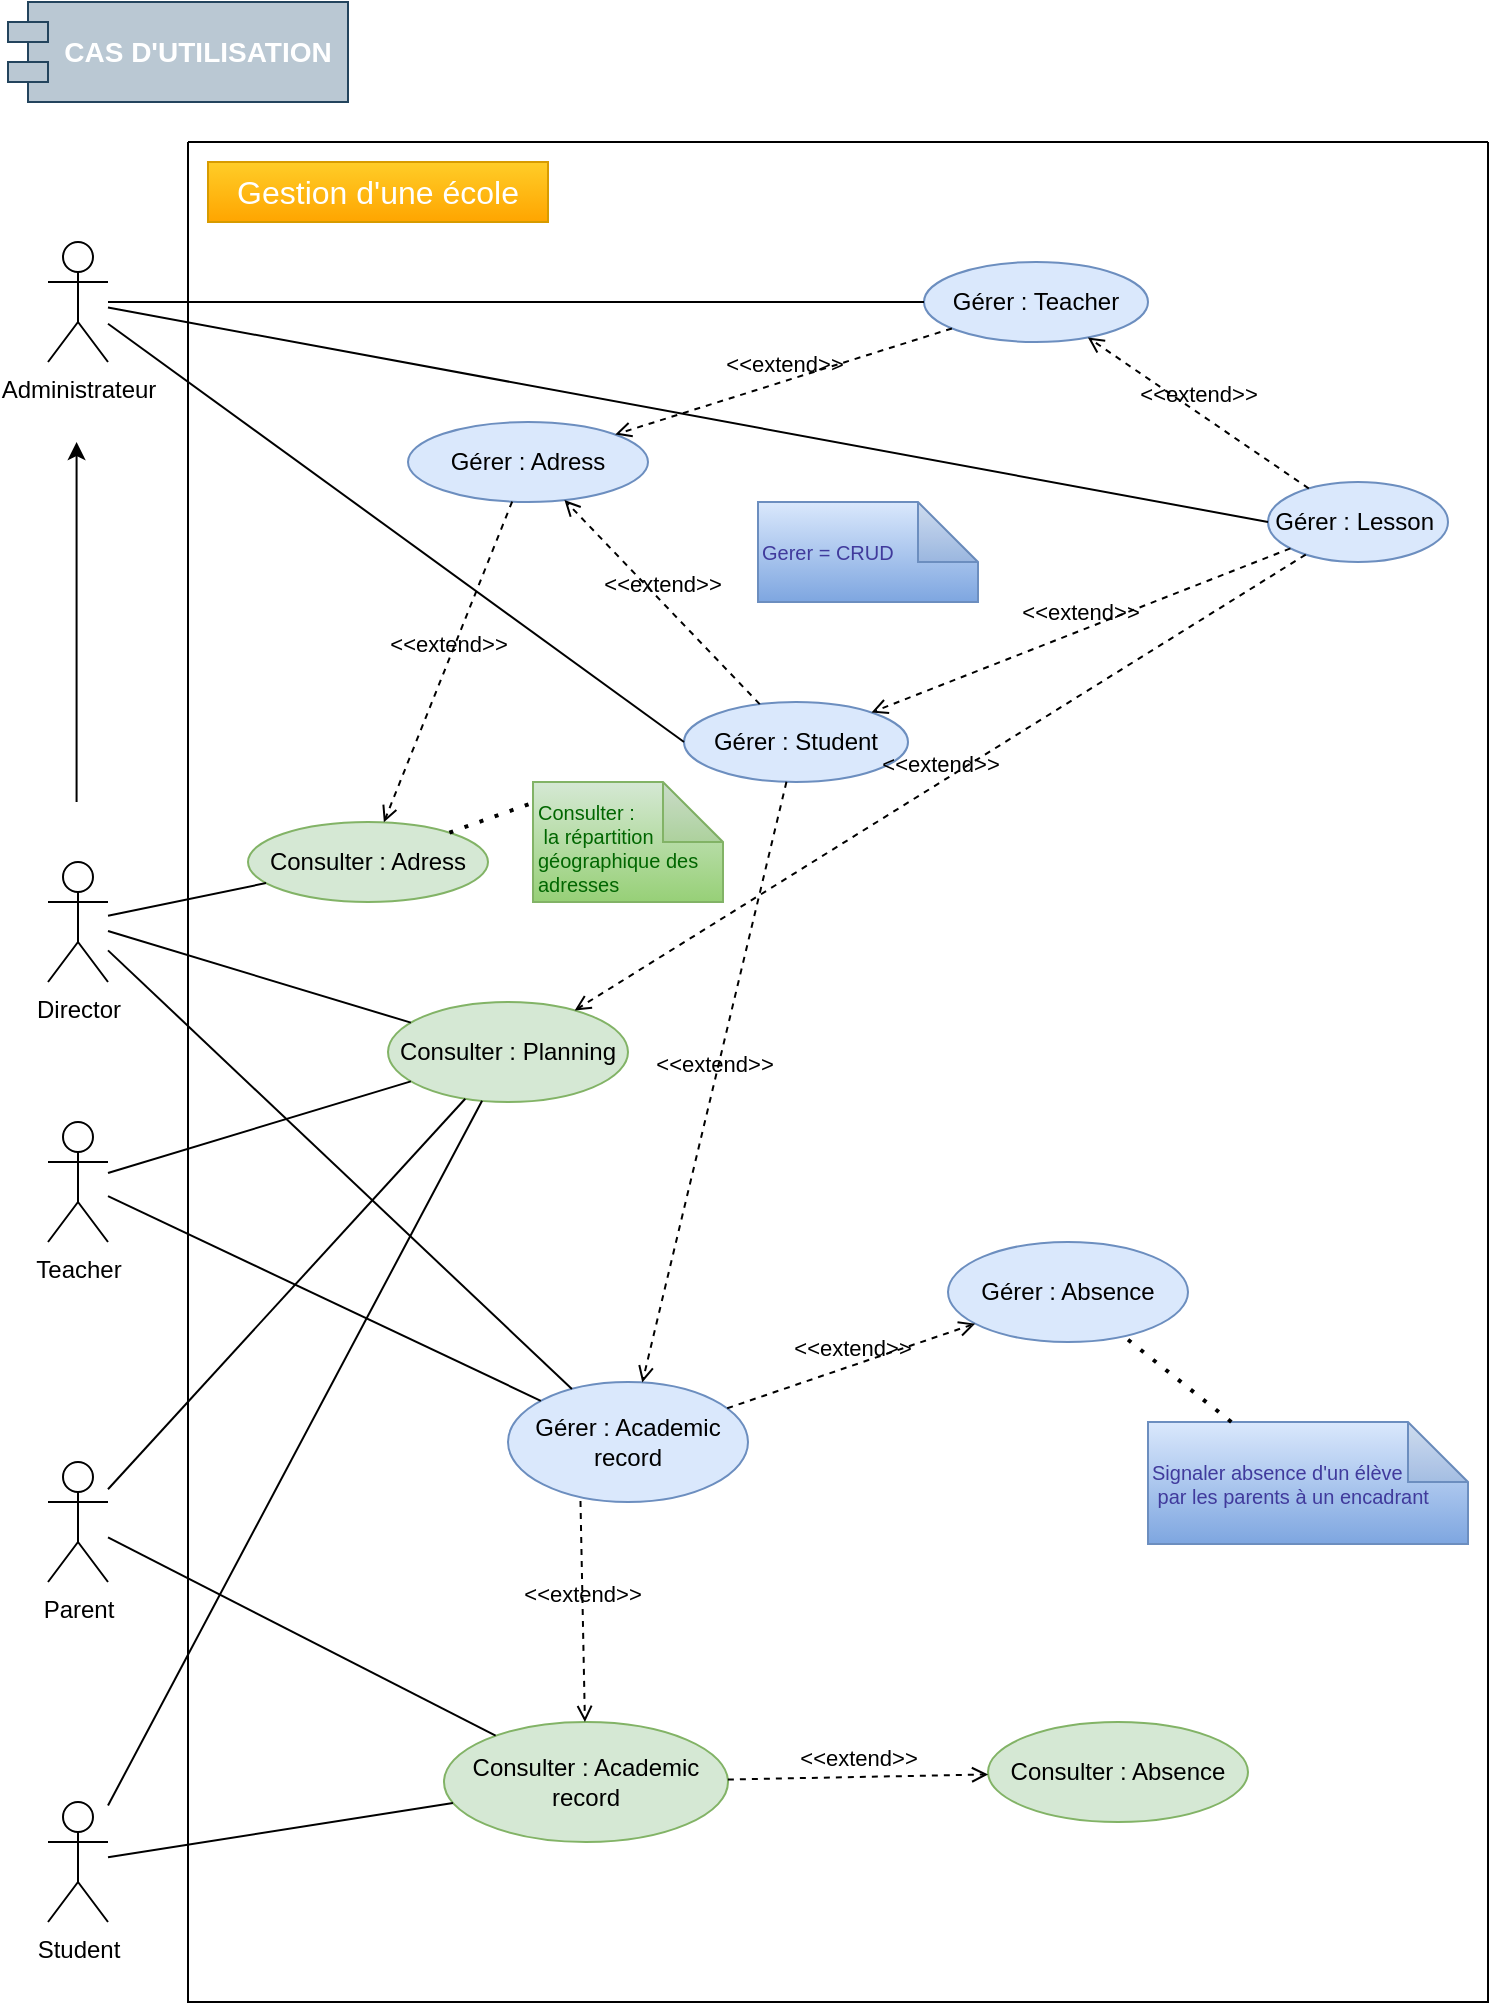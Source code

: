 <mxfile version="24.7.6">
  <diagram name="Page-1" id="xSsWnWOYuInUAKU0IP5L">
    <mxGraphModel dx="2418" dy="998" grid="1" gridSize="10" guides="1" tooltips="1" connect="1" arrows="1" fold="1" page="1" pageScale="1" pageWidth="827" pageHeight="1169" math="0" shadow="0">
      <root>
        <mxCell id="0" />
        <mxCell id="1" parent="0" />
        <mxCell id="7M7bJ6c1Jg54Ehi1CCmJ-1" value="Administrateur" style="shape=umlActor;verticalLabelPosition=bottom;verticalAlign=top;html=1;" parent="1" vertex="1">
          <mxGeometry x="30" y="130" width="30" height="60" as="geometry" />
        </mxCell>
        <mxCell id="7M7bJ6c1Jg54Ehi1CCmJ-2" value="&lt;div style=&quot;font-size: 14px;&quot;&gt;&lt;span style=&quot;background-color: initial;&quot;&gt;CAS D&#39;UTILISATION&lt;/span&gt;&lt;br&gt;&lt;/div&gt;" style="shape=module;align=left;spacingLeft=20;align=center;verticalAlign=middle;whiteSpace=wrap;html=1;fillColor=#bac8d3;strokeColor=#23445d;fontStyle=1;fontColor=#ffffff;fontSize=14;" parent="1" vertex="1">
          <mxGeometry x="10" y="10" width="170" height="50" as="geometry" />
        </mxCell>
        <mxCell id="LzV69qebvS1yH9auH7Qv-1" value="" style="swimlane;startSize=0;fontSize=13;" parent="1" vertex="1">
          <mxGeometry x="100" y="80" width="650" height="930" as="geometry" />
        </mxCell>
        <mxCell id="LzV69qebvS1yH9auH7Qv-2" value="&lt;font style=&quot;font-size: 16px;&quot;&gt;Gestion d&#39;une école&lt;/font&gt;" style="html=1;whiteSpace=wrap;fontSize=16;fillColor=#ffcd28;gradientColor=#ffa500;strokeColor=#d79b00;fontColor=#ffffff;" parent="LzV69qebvS1yH9auH7Qv-1" vertex="1">
          <mxGeometry x="10" y="10" width="170" height="30" as="geometry" />
        </mxCell>
        <mxCell id="LzV69qebvS1yH9auH7Qv-5" value="Gérer : Student" style="ellipse;whiteSpace=wrap;html=1;fillColor=#dae8fc;strokeColor=#6c8ebf;" parent="LzV69qebvS1yH9auH7Qv-1" vertex="1">
          <mxGeometry x="248" y="280" width="112" height="40" as="geometry" />
        </mxCell>
        <mxCell id="LzV69qebvS1yH9auH7Qv-6" value="Gérer : Teacher" style="ellipse;whiteSpace=wrap;html=1;fillColor=#dae8fc;strokeColor=#6c8ebf;" parent="LzV69qebvS1yH9auH7Qv-1" vertex="1">
          <mxGeometry x="368" y="60" width="112" height="40" as="geometry" />
        </mxCell>
        <mxCell id="LzV69qebvS1yH9auH7Qv-7" value="Gérer : Lesson&amp;nbsp;" style="ellipse;whiteSpace=wrap;html=1;fillColor=#dae8fc;strokeColor=#6c8ebf;" parent="LzV69qebvS1yH9auH7Qv-1" vertex="1">
          <mxGeometry x="540" y="170" width="90" height="40" as="geometry" />
        </mxCell>
        <mxCell id="LzV69qebvS1yH9auH7Qv-24" value="Consulter : Planning" style="ellipse;whiteSpace=wrap;html=1;fillColor=#d5e8d4;strokeColor=#82b366;" parent="LzV69qebvS1yH9auH7Qv-1" vertex="1">
          <mxGeometry x="100" y="430" width="120" height="50" as="geometry" />
        </mxCell>
        <mxCell id="LzV69qebvS1yH9auH7Qv-28" value="Gérer : Adress" style="ellipse;whiteSpace=wrap;html=1;fillColor=#dae8fc;strokeColor=#6c8ebf;" parent="LzV69qebvS1yH9auH7Qv-1" vertex="1">
          <mxGeometry x="110" y="140" width="120" height="40" as="geometry" />
        </mxCell>
        <mxCell id="LzV69qebvS1yH9auH7Qv-33" value="Consulter : Adress" style="ellipse;whiteSpace=wrap;html=1;fillColor=#d5e8d4;strokeColor=#82b366;" parent="LzV69qebvS1yH9auH7Qv-1" vertex="1">
          <mxGeometry x="30" y="340" width="120" height="40" as="geometry" />
        </mxCell>
        <mxCell id="LzV69qebvS1yH9auH7Qv-43" value="Consulter :&lt;br&gt;&amp;nbsp;la répartition géographique des adresses" style="shape=note;whiteSpace=wrap;html=1;backgroundOutline=1;darkOpacity=0.05;fillColor=#d5e8d4;strokeColor=#82b366;fontSize=10;align=left;verticalAlign=bottom;gradientColor=#97d077;fontColor=#006600;" parent="LzV69qebvS1yH9auH7Qv-1" vertex="1">
          <mxGeometry x="172.5" y="320" width="95" height="60" as="geometry" />
        </mxCell>
        <mxCell id="LzV69qebvS1yH9auH7Qv-44" value="" style="endArrow=none;dashed=1;html=1;dashPattern=1 3;strokeWidth=2;rounded=0;entryX=0.026;entryY=0.158;entryDx=0;entryDy=0;entryPerimeter=0;" parent="LzV69qebvS1yH9auH7Qv-1" source="LzV69qebvS1yH9auH7Qv-33" target="LzV69qebvS1yH9auH7Qv-43" edge="1">
          <mxGeometry width="50" height="50" relative="1" as="geometry">
            <mxPoint x="130" y="330" as="sourcePoint" />
            <mxPoint x="180" y="280" as="targetPoint" />
          </mxGeometry>
        </mxCell>
        <mxCell id="LzV69qebvS1yH9auH7Qv-72" value="Gerer = CRUD" style="shape=note;whiteSpace=wrap;html=1;backgroundOutline=1;darkOpacity=0.05;fillColor=#dae8fc;strokeColor=#6c8ebf;fontSize=10;align=left;verticalAlign=middle;gradientColor=#7ea6e0;fontColor=#403a9c;" parent="LzV69qebvS1yH9auH7Qv-1" vertex="1">
          <mxGeometry x="285" y="180" width="110" height="50" as="geometry" />
        </mxCell>
        <mxCell id="CR2xmAWn75q8aSXCvhUn-5" value="Consulter : Academic record" style="ellipse;whiteSpace=wrap;html=1;fillColor=#d5e8d4;strokeColor=#82b366;" parent="LzV69qebvS1yH9auH7Qv-1" vertex="1">
          <mxGeometry x="128" y="790" width="142" height="60" as="geometry" />
        </mxCell>
        <mxCell id="CR2xmAWn75q8aSXCvhUn-8" value="Gérer : Academic record" style="ellipse;whiteSpace=wrap;html=1;fillColor=#dae8fc;strokeColor=#6c8ebf;" parent="LzV69qebvS1yH9auH7Qv-1" vertex="1">
          <mxGeometry x="160" y="620" width="120" height="60" as="geometry" />
        </mxCell>
        <mxCell id="CR2xmAWn75q8aSXCvhUn-10" value="&amp;lt;&amp;lt;extend&amp;gt;&amp;gt;" style="html=1;verticalAlign=bottom;labelBackgroundColor=none;endArrow=open;endFill=0;dashed=1;rounded=0;exitX=0.302;exitY=0.991;exitDx=0;exitDy=0;exitPerimeter=0;" parent="LzV69qebvS1yH9auH7Qv-1" source="CR2xmAWn75q8aSXCvhUn-8" target="CR2xmAWn75q8aSXCvhUn-5" edge="1">
          <mxGeometry width="160" relative="1" as="geometry">
            <mxPoint x="350" y="710" as="sourcePoint" />
            <mxPoint x="510" y="710" as="targetPoint" />
          </mxGeometry>
        </mxCell>
        <mxCell id="CR2xmAWn75q8aSXCvhUn-11" value="&amp;lt;&amp;lt;extend&amp;gt;&amp;gt;" style="html=1;verticalAlign=bottom;labelBackgroundColor=none;endArrow=open;endFill=0;dashed=1;rounded=0;" parent="LzV69qebvS1yH9auH7Qv-1" source="LzV69qebvS1yH9auH7Qv-5" target="CR2xmAWn75q8aSXCvhUn-8" edge="1">
          <mxGeometry width="160" relative="1" as="geometry">
            <mxPoint x="320" y="350" as="sourcePoint" />
            <mxPoint x="480" y="350" as="targetPoint" />
          </mxGeometry>
        </mxCell>
        <mxCell id="CR2xmAWn75q8aSXCvhUn-12" value="&amp;lt;&amp;lt;extend&amp;gt;&amp;gt;" style="html=1;verticalAlign=bottom;labelBackgroundColor=none;endArrow=open;endFill=0;dashed=1;rounded=0;" parent="LzV69qebvS1yH9auH7Qv-1" source="LzV69qebvS1yH9auH7Qv-6" target="LzV69qebvS1yH9auH7Qv-28" edge="1">
          <mxGeometry width="160" relative="1" as="geometry">
            <mxPoint x="160" y="260" as="sourcePoint" />
            <mxPoint x="320" y="260" as="targetPoint" />
          </mxGeometry>
        </mxCell>
        <mxCell id="CR2xmAWn75q8aSXCvhUn-13" value="&amp;lt;&amp;lt;extend&amp;gt;&amp;gt;" style="html=1;verticalAlign=bottom;labelBackgroundColor=none;endArrow=open;endFill=0;dashed=1;rounded=0;" parent="LzV69qebvS1yH9auH7Qv-1" source="LzV69qebvS1yH9auH7Qv-7" target="LzV69qebvS1yH9auH7Qv-6" edge="1">
          <mxGeometry width="160" relative="1" as="geometry">
            <mxPoint x="290" y="116" as="sourcePoint" />
            <mxPoint x="190" y="173" as="targetPoint" />
          </mxGeometry>
        </mxCell>
        <mxCell id="CR2xmAWn75q8aSXCvhUn-14" value="&amp;lt;&amp;lt;extend&amp;gt;&amp;gt;" style="html=1;verticalAlign=bottom;labelBackgroundColor=none;endArrow=open;endFill=0;dashed=1;rounded=0;" parent="LzV69qebvS1yH9auH7Qv-1" source="LzV69qebvS1yH9auH7Qv-7" target="LzV69qebvS1yH9auH7Qv-5" edge="1">
          <mxGeometry width="160" relative="1" as="geometry">
            <mxPoint x="480" y="230" as="sourcePoint" />
            <mxPoint x="380" y="287" as="targetPoint" />
          </mxGeometry>
        </mxCell>
        <mxCell id="CR2xmAWn75q8aSXCvhUn-15" value="&amp;lt;&amp;lt;extend&amp;gt;&amp;gt;" style="html=1;verticalAlign=bottom;labelBackgroundColor=none;endArrow=open;endFill=0;dashed=1;rounded=0;" parent="LzV69qebvS1yH9auH7Qv-1" source="LzV69qebvS1yH9auH7Qv-5" target="LzV69qebvS1yH9auH7Qv-28" edge="1">
          <mxGeometry width="160" relative="1" as="geometry">
            <mxPoint x="160" y="260" as="sourcePoint" />
            <mxPoint x="320" y="260" as="targetPoint" />
          </mxGeometry>
        </mxCell>
        <mxCell id="CR2xmAWn75q8aSXCvhUn-16" value="&amp;lt;&amp;lt;extend&amp;gt;&amp;gt;" style="html=1;verticalAlign=bottom;labelBackgroundColor=none;endArrow=open;endFill=0;dashed=1;rounded=0;" parent="LzV69qebvS1yH9auH7Qv-1" source="LzV69qebvS1yH9auH7Qv-28" target="LzV69qebvS1yH9auH7Qv-33" edge="1">
          <mxGeometry width="160" relative="1" as="geometry">
            <mxPoint x="190" y="301.5" as="sourcePoint" />
            <mxPoint x="90" y="358.5" as="targetPoint" />
          </mxGeometry>
        </mxCell>
        <mxCell id="CR2xmAWn75q8aSXCvhUn-17" value="&amp;lt;&amp;lt;extend&amp;gt;&amp;gt;" style="html=1;verticalAlign=bottom;labelBackgroundColor=none;endArrow=open;endFill=0;dashed=1;rounded=0;" parent="LzV69qebvS1yH9auH7Qv-1" source="LzV69qebvS1yH9auH7Qv-7" target="LzV69qebvS1yH9auH7Qv-24" edge="1">
          <mxGeometry width="160" relative="1" as="geometry">
            <mxPoint x="470" y="370" as="sourcePoint" />
            <mxPoint x="370" y="427" as="targetPoint" />
          </mxGeometry>
        </mxCell>
        <mxCell id="CR2xmAWn75q8aSXCvhUn-18" value="Gérer : Absence" style="ellipse;whiteSpace=wrap;html=1;fillColor=#dae8fc;strokeColor=#6c8ebf;" parent="LzV69qebvS1yH9auH7Qv-1" vertex="1">
          <mxGeometry x="380" y="550" width="120" height="50" as="geometry" />
        </mxCell>
        <mxCell id="CR2xmAWn75q8aSXCvhUn-19" value="Consulter : Absence" style="ellipse;whiteSpace=wrap;html=1;fillColor=#d5e8d4;strokeColor=#82b366;" parent="LzV69qebvS1yH9auH7Qv-1" vertex="1">
          <mxGeometry x="400" y="790" width="130" height="50" as="geometry" />
        </mxCell>
        <mxCell id="CR2xmAWn75q8aSXCvhUn-24" value="Signaler absence d&#39;un élève&lt;br&gt;&amp;nbsp;par les parents à un encadrant" style="shape=note;whiteSpace=wrap;html=1;backgroundOutline=1;darkOpacity=0.05;fillColor=#dae8fc;strokeColor=#6c8ebf;fontSize=10;align=left;verticalAlign=middle;gradientColor=#7ea6e0;fontColor=#403a9c;" parent="LzV69qebvS1yH9auH7Qv-1" vertex="1">
          <mxGeometry x="480" y="640" width="160" height="61" as="geometry" />
        </mxCell>
        <mxCell id="CR2xmAWn75q8aSXCvhUn-26" value="" style="endArrow=none;dashed=1;html=1;dashPattern=1 3;strokeWidth=2;rounded=0;" parent="LzV69qebvS1yH9auH7Qv-1" source="CR2xmAWn75q8aSXCvhUn-24" target="CR2xmAWn75q8aSXCvhUn-18" edge="1">
          <mxGeometry width="50" height="50" relative="1" as="geometry">
            <mxPoint x="500" y="435" as="sourcePoint" />
            <mxPoint x="550" y="385" as="targetPoint" />
          </mxGeometry>
        </mxCell>
        <mxCell id="CR2xmAWn75q8aSXCvhUn-27" value="&amp;lt;&amp;lt;extend&amp;gt;&amp;gt;" style="html=1;verticalAlign=bottom;labelBackgroundColor=none;endArrow=open;endFill=0;dashed=1;rounded=0;" parent="LzV69qebvS1yH9auH7Qv-1" source="CR2xmAWn75q8aSXCvhUn-8" target="CR2xmAWn75q8aSXCvhUn-18" edge="1">
          <mxGeometry width="160" relative="1" as="geometry">
            <mxPoint x="190" y="640" as="sourcePoint" />
            <mxPoint x="350" y="640" as="targetPoint" />
          </mxGeometry>
        </mxCell>
        <mxCell id="CR2xmAWn75q8aSXCvhUn-28" value="&amp;lt;&amp;lt;extend&amp;gt;&amp;gt;" style="html=1;verticalAlign=bottom;labelBackgroundColor=none;endArrow=open;endFill=0;dashed=1;rounded=0;" parent="LzV69qebvS1yH9auH7Qv-1" source="CR2xmAWn75q8aSXCvhUn-5" target="CR2xmAWn75q8aSXCvhUn-19" edge="1">
          <mxGeometry width="160" relative="1" as="geometry">
            <mxPoint x="285" y="804.64" as="sourcePoint" />
            <mxPoint x="445" y="804.64" as="targetPoint" />
          </mxGeometry>
        </mxCell>
        <mxCell id="LzV69qebvS1yH9auH7Qv-10" value="" style="endArrow=none;html=1;rounded=0;entryX=0;entryY=0.5;entryDx=0;entryDy=0;" parent="1" source="7M7bJ6c1Jg54Ehi1CCmJ-1" target="LzV69qebvS1yH9auH7Qv-5" edge="1">
          <mxGeometry width="50" height="50" relative="1" as="geometry">
            <mxPoint x="308" y="130" as="sourcePoint" />
            <mxPoint x="358" y="180" as="targetPoint" />
          </mxGeometry>
        </mxCell>
        <mxCell id="LzV69qebvS1yH9auH7Qv-11" value="" style="endArrow=none;html=1;rounded=0;entryX=0;entryY=0.5;entryDx=0;entryDy=0;" parent="1" source="7M7bJ6c1Jg54Ehi1CCmJ-1" target="LzV69qebvS1yH9auH7Qv-7" edge="1">
          <mxGeometry width="50" height="50" relative="1" as="geometry">
            <mxPoint x="308" y="150" as="sourcePoint" />
            <mxPoint x="348" y="260" as="targetPoint" />
          </mxGeometry>
        </mxCell>
        <mxCell id="LzV69qebvS1yH9auH7Qv-14" value="" style="endArrow=none;html=1;rounded=0;exitX=0;exitY=0.5;exitDx=0;exitDy=0;" parent="1" source="LzV69qebvS1yH9auH7Qv-6" target="7M7bJ6c1Jg54Ehi1CCmJ-1" edge="1">
          <mxGeometry width="50" height="50" relative="1" as="geometry">
            <mxPoint x="498" y="270" as="sourcePoint" />
            <mxPoint x="358" y="220" as="targetPoint" />
          </mxGeometry>
        </mxCell>
        <mxCell id="LzV69qebvS1yH9auH7Qv-21" value="Student" style="shape=umlActor;verticalLabelPosition=bottom;verticalAlign=top;html=1;" parent="1" vertex="1">
          <mxGeometry x="30" y="910" width="30" height="60" as="geometry" />
        </mxCell>
        <mxCell id="LzV69qebvS1yH9auH7Qv-22" value="Teacher" style="shape=umlActor;verticalLabelPosition=bottom;verticalAlign=top;html=1;" parent="1" vertex="1">
          <mxGeometry x="30" y="570" width="30" height="60" as="geometry" />
        </mxCell>
        <mxCell id="LzV69qebvS1yH9auH7Qv-26" value="" style="endArrow=none;html=1;rounded=0;" parent="1" source="LzV69qebvS1yH9auH7Qv-22" target="LzV69qebvS1yH9auH7Qv-24" edge="1">
          <mxGeometry width="50" height="50" relative="1" as="geometry">
            <mxPoint x="448" y="310" as="sourcePoint" />
            <mxPoint x="498" y="260" as="targetPoint" />
          </mxGeometry>
        </mxCell>
        <mxCell id="LzV69qebvS1yH9auH7Qv-27" value="" style="endArrow=none;html=1;rounded=0;" parent="1" source="LzV69qebvS1yH9auH7Qv-21" target="LzV69qebvS1yH9auH7Qv-24" edge="1">
          <mxGeometry width="50" height="50" relative="1" as="geometry">
            <mxPoint x="298" y="294" as="sourcePoint" />
            <mxPoint x="533" y="361" as="targetPoint" />
          </mxGeometry>
        </mxCell>
        <mxCell id="LzV69qebvS1yH9auH7Qv-61" style="edgeStyle=none;rounded=0;orthogonalLoop=1;jettySize=auto;html=1;" parent="1" edge="1">
          <mxGeometry relative="1" as="geometry">
            <mxPoint x="44.29" y="410" as="sourcePoint" />
            <mxPoint x="44.29" y="230" as="targetPoint" />
          </mxGeometry>
        </mxCell>
        <mxCell id="LzV69qebvS1yH9auH7Qv-47" value="Director" style="shape=umlActor;verticalLabelPosition=bottom;verticalAlign=top;html=1;" parent="1" vertex="1">
          <mxGeometry x="30" y="440" width="30" height="60" as="geometry" />
        </mxCell>
        <mxCell id="LzV69qebvS1yH9auH7Qv-66" value="" style="endArrow=none;html=1;rounded=0;" parent="1" source="LzV69qebvS1yH9auH7Qv-47" target="LzV69qebvS1yH9auH7Qv-33" edge="1">
          <mxGeometry width="50" height="50" relative="1" as="geometry">
            <mxPoint x="148" y="730" as="sourcePoint" />
            <mxPoint x="449" y="904" as="targetPoint" />
          </mxGeometry>
        </mxCell>
        <mxCell id="LzV69qebvS1yH9auH7Qv-67" value="" style="endArrow=none;html=1;rounded=0;" parent="1" source="LzV69qebvS1yH9auH7Qv-47" target="LzV69qebvS1yH9auH7Qv-24" edge="1">
          <mxGeometry width="50" height="50" relative="1" as="geometry">
            <mxPoint x="248" y="770" as="sourcePoint" />
            <mxPoint x="421" y="672" as="targetPoint" />
          </mxGeometry>
        </mxCell>
        <mxCell id="CR2xmAWn75q8aSXCvhUn-3" value="Parent" style="shape=umlActor;verticalLabelPosition=bottom;verticalAlign=top;html=1;" parent="1" vertex="1">
          <mxGeometry x="30" y="740" width="30" height="60" as="geometry" />
        </mxCell>
        <mxCell id="CR2xmAWn75q8aSXCvhUn-6" value="" style="endArrow=none;html=1;rounded=0;" parent="1" source="LzV69qebvS1yH9auH7Qv-21" target="CR2xmAWn75q8aSXCvhUn-5" edge="1">
          <mxGeometry width="50" height="50" relative="1" as="geometry">
            <mxPoint x="70" y="1097" as="sourcePoint" />
            <mxPoint x="394" y="818" as="targetPoint" />
          </mxGeometry>
        </mxCell>
        <mxCell id="CR2xmAWn75q8aSXCvhUn-7" value="" style="endArrow=none;html=1;rounded=0;" parent="1" source="CR2xmAWn75q8aSXCvhUn-3" target="CR2xmAWn75q8aSXCvhUn-5" edge="1">
          <mxGeometry width="50" height="50" relative="1" as="geometry">
            <mxPoint x="70" y="1104" as="sourcePoint" />
            <mxPoint x="382" y="973" as="targetPoint" />
          </mxGeometry>
        </mxCell>
        <mxCell id="CR2xmAWn75q8aSXCvhUn-9" value="" style="endArrow=none;html=1;rounded=0;" parent="1" source="LzV69qebvS1yH9auH7Qv-22" target="CR2xmAWn75q8aSXCvhUn-8" edge="1">
          <mxGeometry width="50" height="50" relative="1" as="geometry">
            <mxPoint x="70" y="723" as="sourcePoint" />
            <mxPoint x="366" y="784" as="targetPoint" />
          </mxGeometry>
        </mxCell>
        <mxCell id="CR2xmAWn75q8aSXCvhUn-29" value="" style="endArrow=none;html=1;rounded=0;" parent="1" source="LzV69qebvS1yH9auH7Qv-47" target="CR2xmAWn75q8aSXCvhUn-8" edge="1">
          <mxGeometry width="50" height="50" relative="1" as="geometry">
            <mxPoint x="70" y="538" as="sourcePoint" />
            <mxPoint x="233" y="625" as="targetPoint" />
          </mxGeometry>
        </mxCell>
        <mxCell id="CR2xmAWn75q8aSXCvhUn-30" value="" style="endArrow=none;html=1;rounded=0;" parent="1" source="CR2xmAWn75q8aSXCvhUn-3" target="LzV69qebvS1yH9auH7Qv-24" edge="1">
          <mxGeometry width="50" height="50" relative="1" as="geometry">
            <mxPoint x="70" y="1014" as="sourcePoint" />
            <mxPoint x="256" y="689" as="targetPoint" />
          </mxGeometry>
        </mxCell>
      </root>
    </mxGraphModel>
  </diagram>
</mxfile>
